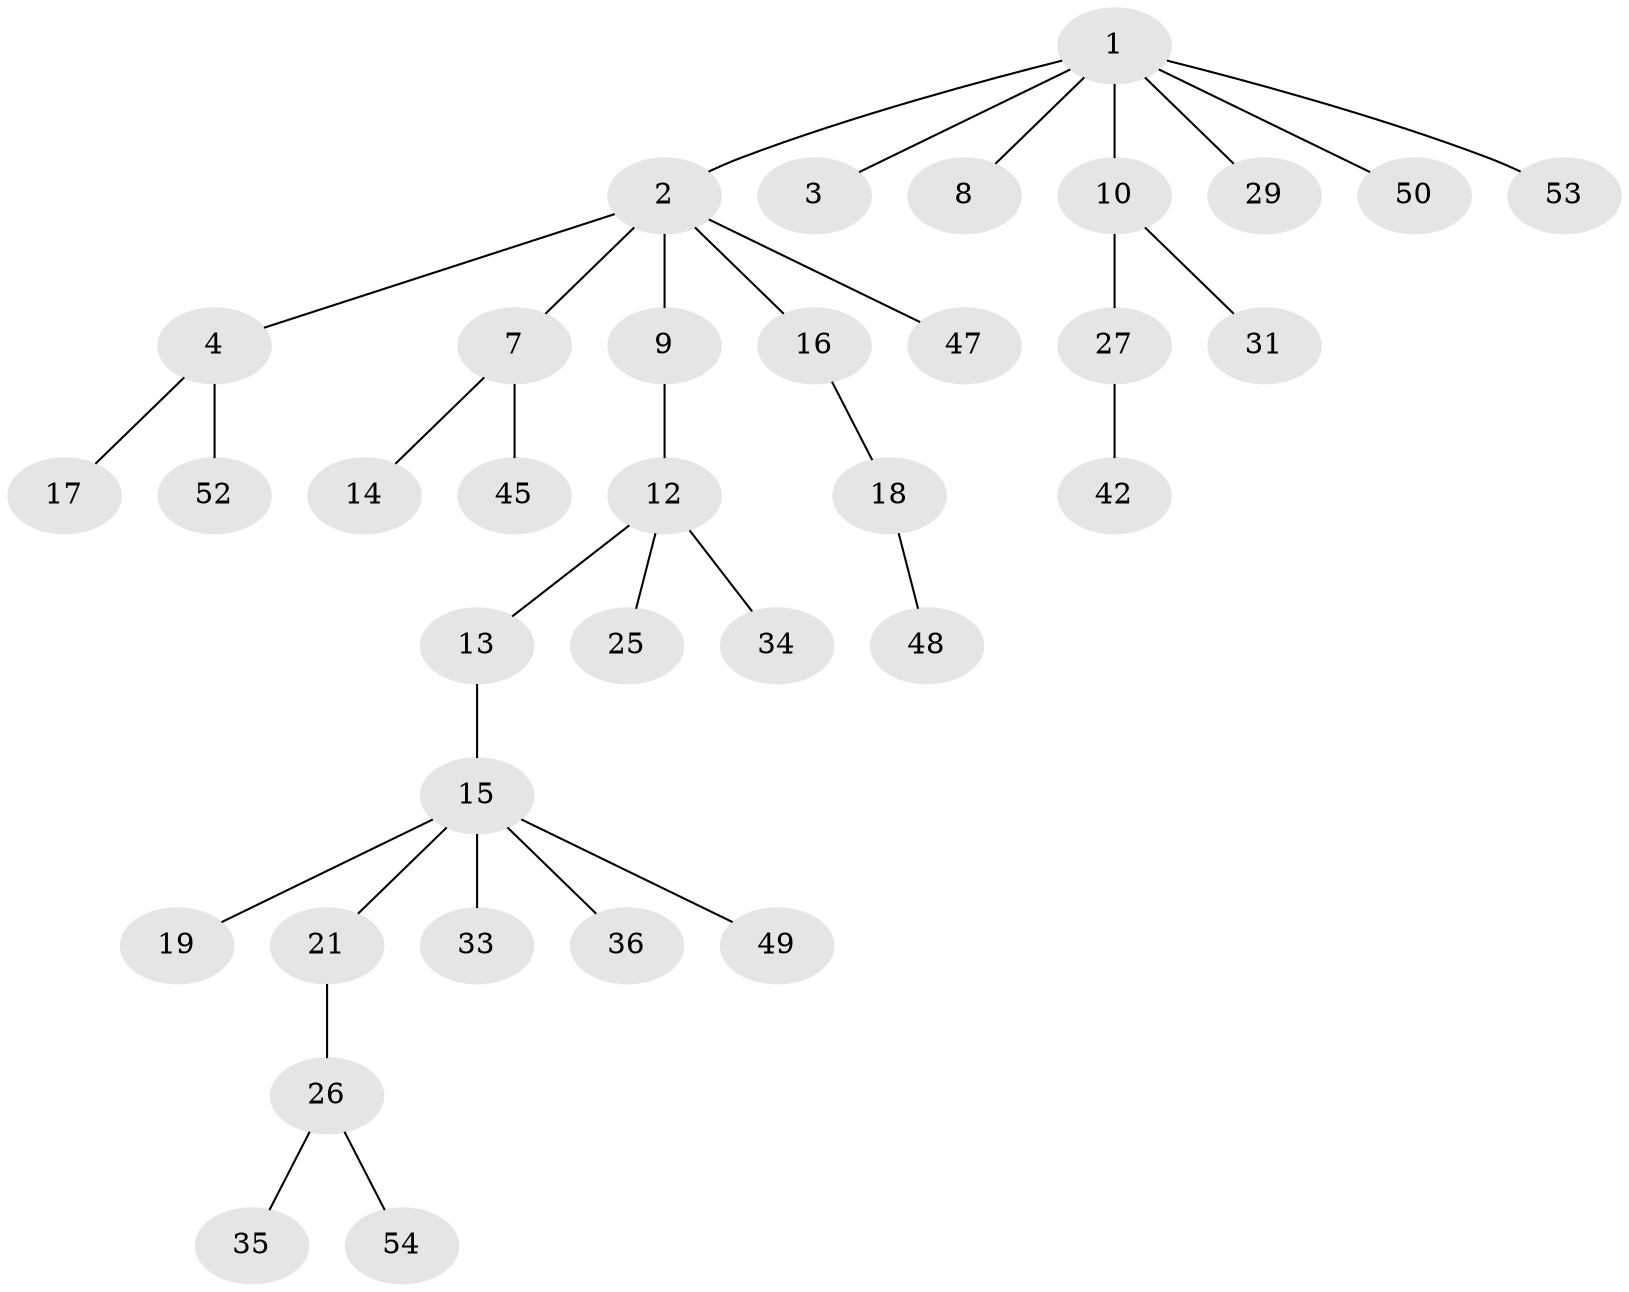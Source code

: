 // original degree distribution, {4: 0.05555555555555555, 6: 0.037037037037037035, 2: 0.3148148148148148, 3: 0.1111111111111111, 5: 0.018518518518518517, 1: 0.46296296296296297}
// Generated by graph-tools (version 1.1) at 2025/11/02/27/25 16:11:27]
// undirected, 35 vertices, 34 edges
graph export_dot {
graph [start="1"]
  node [color=gray90,style=filled];
  1 [super="+6"];
  2 [super="+32"];
  3 [super="+46"];
  4 [super="+5"];
  7 [super="+11"];
  8 [super="+44"];
  9 [super="+23"];
  10 [super="+30"];
  12 [super="+20"];
  13;
  14 [super="+22"];
  15 [super="+38"];
  16;
  17;
  18 [super="+39"];
  19 [super="+24"];
  21;
  25 [super="+41"];
  26 [super="+43"];
  27 [super="+28"];
  29 [super="+37"];
  31;
  33;
  34 [super="+40"];
  35;
  36;
  42;
  45;
  47;
  48;
  49 [super="+51"];
  50;
  52;
  53;
  54;
  1 -- 2;
  1 -- 3;
  1 -- 53;
  1 -- 50;
  1 -- 8;
  1 -- 10;
  1 -- 29;
  2 -- 4;
  2 -- 7;
  2 -- 9;
  2 -- 16;
  2 -- 47;
  4 -- 52;
  4 -- 17;
  7 -- 45;
  7 -- 14;
  9 -- 12;
  10 -- 27;
  10 -- 31;
  12 -- 13;
  12 -- 34;
  12 -- 25;
  13 -- 15;
  15 -- 19;
  15 -- 21;
  15 -- 33;
  15 -- 36;
  15 -- 49;
  16 -- 18;
  18 -- 48;
  21 -- 26;
  26 -- 35;
  26 -- 54;
  27 -- 42;
}
